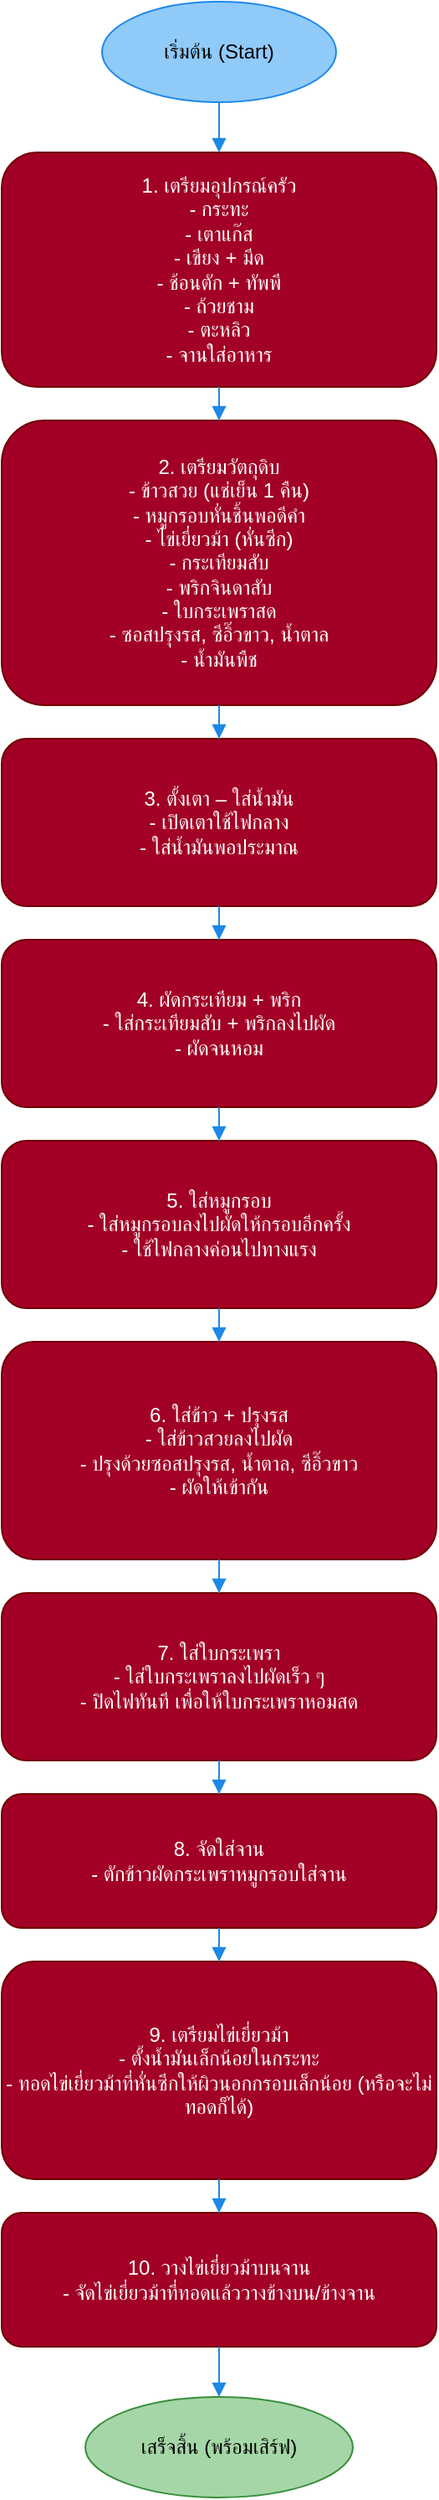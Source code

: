 <mxfile version="27.0.9">
  <diagram name="Flowchart ข้าวผัดกระเพรากรอบหมูกรอบ+ไข่เยี่ยวม้า" id="KmS2Q-x9e6ZZN_m6Frvp">
    <mxGraphModel dx="2084" dy="1268" grid="1" gridSize="10" guides="1" tooltips="1" connect="1" arrows="1" fold="1" page="1" pageScale="1" pageWidth="850" pageHeight="1100" math="0" shadow="0">
      <root>
        <mxCell id="0" />
        <mxCell id="1" parent="0" />
        <mxCell id="o4rVllOpIeg7ORxPGbOm-3" value="เริ่มต้น (Start)" style="ellipse;whiteSpace=wrap;html=1;fillColor=#90caf9;strokeColor=#1e88e5;" vertex="1" parent="1">
          <mxGeometry x="355" y="320" width="140" height="60" as="geometry" />
        </mxCell>
        <mxCell id="o4rVllOpIeg7ORxPGbOm-4" value="1. เตรียมอุปกรณ์ครัว&#xa;- กระทะ&#xa;- เตาแก๊ส&#xa;- เขียง + มีด&#xa;- ช้อนตัก + ทัพพี&#xa;- ถ้วยชาม&#xa;- ตะหลิว&#xa;- จานใส่อาหาร" style="rounded=1;whiteSpace=wrap;html=1;fillColor=#a20025;strokeColor=#6F0000;fontColor=#ffffff;" vertex="1" parent="1">
          <mxGeometry x="295" y="410" width="260" height="140" as="geometry" />
        </mxCell>
        <mxCell id="o4rVllOpIeg7ORxPGbOm-5" value="2. เตรียมวัตถุดิบ&#xa;- ข้าวสวย (แช่เย็น 1 คืน)&#xa;- หมูกรอบหั่นชิ้นพอดีคำ&#xa;- ไข่เยี่ยวม้า (หั่นซีก)&#xa;- กระเทียมสับ&#xa;- พริกจินดาสับ&#xa;- ใบกระเพราสด&#xa;- ซอสปรุงรส, ซีอิ๊วขาว, น้ำตาล&#xa;- น้ำมันพืช" style="rounded=1;whiteSpace=wrap;html=1;fillColor=#a20025;strokeColor=#6F0000;fontColor=#ffffff;" vertex="1" parent="1">
          <mxGeometry x="295" y="570" width="260" height="170" as="geometry" />
        </mxCell>
        <mxCell id="o4rVllOpIeg7ORxPGbOm-6" value="3. ตั้งเตา – ใส่น้ำมัน&#xa;- เปิดเตาใช้ไฟกลาง&#xa;- ใส่น้ำมันพอประมาณ" style="rounded=1;whiteSpace=wrap;html=1;fillColor=#a20025;strokeColor=#6F0000;fontColor=#ffffff;" vertex="1" parent="1">
          <mxGeometry x="295" y="760" width="260" height="100" as="geometry" />
        </mxCell>
        <mxCell id="o4rVllOpIeg7ORxPGbOm-7" value="4. ผัดกระเทียม + พริก&#xa;- ใส่กระเทียมสับ + พริกลงไปผัด&#xa;- ผัดจนหอม" style="rounded=1;whiteSpace=wrap;html=1;fillColor=#a20025;strokeColor=#6F0000;fontColor=#ffffff;" vertex="1" parent="1">
          <mxGeometry x="295" y="880" width="260" height="100" as="geometry" />
        </mxCell>
        <mxCell id="o4rVllOpIeg7ORxPGbOm-8" value="5. ใส่หมูกรอบ&#xa;- ใส่หมูกรอบลงไปผัดให้กรอบอีกครั้ง&#xa;- ใช้ไฟกลางค่อนไปทางแรง" style="rounded=1;whiteSpace=wrap;html=1;fillColor=#a20025;strokeColor=#6F0000;fontColor=#ffffff;" vertex="1" parent="1">
          <mxGeometry x="295" y="1000" width="260" height="100" as="geometry" />
        </mxCell>
        <mxCell id="o4rVllOpIeg7ORxPGbOm-9" value="6. ใส่ข้าว + ปรุงรส&#xa;- ใส่ข้าวสวยลงไปผัด&#xa;- ปรุงด้วยซอสปรุงรส, น้ำตาล, ซีอิ๊วขาว&#xa;- ผัดให้เข้ากัน" style="rounded=1;whiteSpace=wrap;html=1;fillColor=#a20025;strokeColor=#6F0000;fontColor=#ffffff;" vertex="1" parent="1">
          <mxGeometry x="295" y="1120" width="260" height="130" as="geometry" />
        </mxCell>
        <mxCell id="o4rVllOpIeg7ORxPGbOm-10" value="7. ใส่ใบกระเพรา&#xa;- ใส่ใบกระเพราลงไปผัดเร็ว ๆ&#xa;- ปิดไฟทันที เพื่อให้ใบกระเพราหอมสด" style="rounded=1;whiteSpace=wrap;html=1;fillColor=#a20025;strokeColor=#6F0000;fontColor=#ffffff;" vertex="1" parent="1">
          <mxGeometry x="295" y="1270" width="260" height="100" as="geometry" />
        </mxCell>
        <mxCell id="o4rVllOpIeg7ORxPGbOm-11" value="8. จัดใส่จาน&#xa;- ตักข้าวผัดกระเพราหมูกรอบใส่จาน" style="rounded=1;whiteSpace=wrap;html=1;fillColor=#a20025;strokeColor=#6F0000;fontColor=#ffffff;" vertex="1" parent="1">
          <mxGeometry x="295" y="1390" width="260" height="80" as="geometry" />
        </mxCell>
        <mxCell id="o4rVllOpIeg7ORxPGbOm-12" value="9. เตรียมไข่เยี่ยวม้า&#xa;- ตั้งน้ำมันเล็กน้อยในกระทะ&#xa;- ทอดไข่เยี่ยวม้าที่หั่นซีกให้ผิวนอกกรอบเล็กน้อย (หรือจะไม่ทอดก็ได้)" style="rounded=1;whiteSpace=wrap;html=1;fillColor=#a20025;strokeColor=#6F0000;fontColor=#ffffff;" vertex="1" parent="1">
          <mxGeometry x="295" y="1490" width="260" height="130" as="geometry" />
        </mxCell>
        <mxCell id="o4rVllOpIeg7ORxPGbOm-13" value="10. วางไข่เยี่ยวม้าบนจาน&#xa;- จัดไข่เยี่ยวม้าที่ทอดแล้ววางข้างบน/ข้างจาน" style="rounded=1;whiteSpace=wrap;html=1;fillColor=#a20025;strokeColor=#6F0000;fontColor=#ffffff;" vertex="1" parent="1">
          <mxGeometry x="295" y="1640" width="260" height="80" as="geometry" />
        </mxCell>
        <mxCell id="o4rVllOpIeg7ORxPGbOm-14" value="เสร็จสิ้น (พร้อมเสิร์ฟ)" style="ellipse;whiteSpace=wrap;html=1;fillColor=#a5d6a7;strokeColor=#388e3c;" vertex="1" parent="1">
          <mxGeometry x="345" y="1750" width="160" height="60" as="geometry" />
        </mxCell>
        <mxCell id="o4rVllOpIeg7ORxPGbOm-15" style="edgeStyle=orthogonalEdgeStyle;rounded=0;orthogonalLoop=1;jettySize=auto;html=1;strokeColor=#1e88e5;endArrow=block;endFill=1;" edge="1" parent="1" source="o4rVllOpIeg7ORxPGbOm-3" target="o4rVllOpIeg7ORxPGbOm-4">
          <mxGeometry relative="1" as="geometry" />
        </mxCell>
        <mxCell id="o4rVllOpIeg7ORxPGbOm-16" style="edgeStyle=orthogonalEdgeStyle;rounded=0;orthogonalLoop=1;jettySize=auto;html=1;strokeColor=#1e88e5;endArrow=block;endFill=1;" edge="1" parent="1" source="o4rVllOpIeg7ORxPGbOm-4" target="o4rVllOpIeg7ORxPGbOm-5">
          <mxGeometry relative="1" as="geometry" />
        </mxCell>
        <mxCell id="o4rVllOpIeg7ORxPGbOm-17" style="edgeStyle=orthogonalEdgeStyle;rounded=0;orthogonalLoop=1;jettySize=auto;html=1;strokeColor=#1e88e5;endArrow=block;endFill=1;" edge="1" parent="1" source="o4rVllOpIeg7ORxPGbOm-5" target="o4rVllOpIeg7ORxPGbOm-6">
          <mxGeometry relative="1" as="geometry" />
        </mxCell>
        <mxCell id="o4rVllOpIeg7ORxPGbOm-18" style="edgeStyle=orthogonalEdgeStyle;rounded=0;orthogonalLoop=1;jettySize=auto;html=1;strokeColor=#1e88e5;endArrow=block;endFill=1;" edge="1" parent="1" source="o4rVllOpIeg7ORxPGbOm-6" target="o4rVllOpIeg7ORxPGbOm-7">
          <mxGeometry relative="1" as="geometry" />
        </mxCell>
        <mxCell id="o4rVllOpIeg7ORxPGbOm-19" style="edgeStyle=orthogonalEdgeStyle;rounded=0;orthogonalLoop=1;jettySize=auto;html=1;strokeColor=#1e88e5;endArrow=block;endFill=1;" edge="1" parent="1" source="o4rVllOpIeg7ORxPGbOm-7" target="o4rVllOpIeg7ORxPGbOm-8">
          <mxGeometry relative="1" as="geometry" />
        </mxCell>
        <mxCell id="o4rVllOpIeg7ORxPGbOm-20" style="edgeStyle=orthogonalEdgeStyle;rounded=0;orthogonalLoop=1;jettySize=auto;html=1;strokeColor=#1e88e5;endArrow=block;endFill=1;" edge="1" parent="1" source="o4rVllOpIeg7ORxPGbOm-8" target="o4rVllOpIeg7ORxPGbOm-9">
          <mxGeometry relative="1" as="geometry" />
        </mxCell>
        <mxCell id="o4rVllOpIeg7ORxPGbOm-21" style="edgeStyle=orthogonalEdgeStyle;rounded=0;orthogonalLoop=1;jettySize=auto;html=1;strokeColor=#1e88e5;endArrow=block;endFill=1;" edge="1" parent="1" source="o4rVllOpIeg7ORxPGbOm-9" target="o4rVllOpIeg7ORxPGbOm-10">
          <mxGeometry relative="1" as="geometry" />
        </mxCell>
        <mxCell id="o4rVllOpIeg7ORxPGbOm-22" style="edgeStyle=orthogonalEdgeStyle;rounded=0;orthogonalLoop=1;jettySize=auto;html=1;strokeColor=#1e88e5;endArrow=block;endFill=1;" edge="1" parent="1" source="o4rVllOpIeg7ORxPGbOm-10" target="o4rVllOpIeg7ORxPGbOm-11">
          <mxGeometry relative="1" as="geometry" />
        </mxCell>
        <mxCell id="o4rVllOpIeg7ORxPGbOm-23" style="edgeStyle=orthogonalEdgeStyle;rounded=0;orthogonalLoop=1;jettySize=auto;html=1;strokeColor=#1e88e5;endArrow=block;endFill=1;" edge="1" parent="1" source="o4rVllOpIeg7ORxPGbOm-11" target="o4rVllOpIeg7ORxPGbOm-12">
          <mxGeometry relative="1" as="geometry" />
        </mxCell>
        <mxCell id="o4rVllOpIeg7ORxPGbOm-24" style="edgeStyle=orthogonalEdgeStyle;rounded=0;orthogonalLoop=1;jettySize=auto;html=1;strokeColor=#1e88e5;endArrow=block;endFill=1;" edge="1" parent="1" source="o4rVllOpIeg7ORxPGbOm-12" target="o4rVllOpIeg7ORxPGbOm-13">
          <mxGeometry relative="1" as="geometry" />
        </mxCell>
        <mxCell id="o4rVllOpIeg7ORxPGbOm-25" style="edgeStyle=orthogonalEdgeStyle;rounded=0;orthogonalLoop=1;jettySize=auto;html=1;strokeColor=#1e88e5;endArrow=block;endFill=1;" edge="1" parent="1" source="o4rVllOpIeg7ORxPGbOm-13" target="o4rVllOpIeg7ORxPGbOm-14">
          <mxGeometry relative="1" as="geometry" />
        </mxCell>
      </root>
    </mxGraphModel>
  </diagram>
</mxfile>
